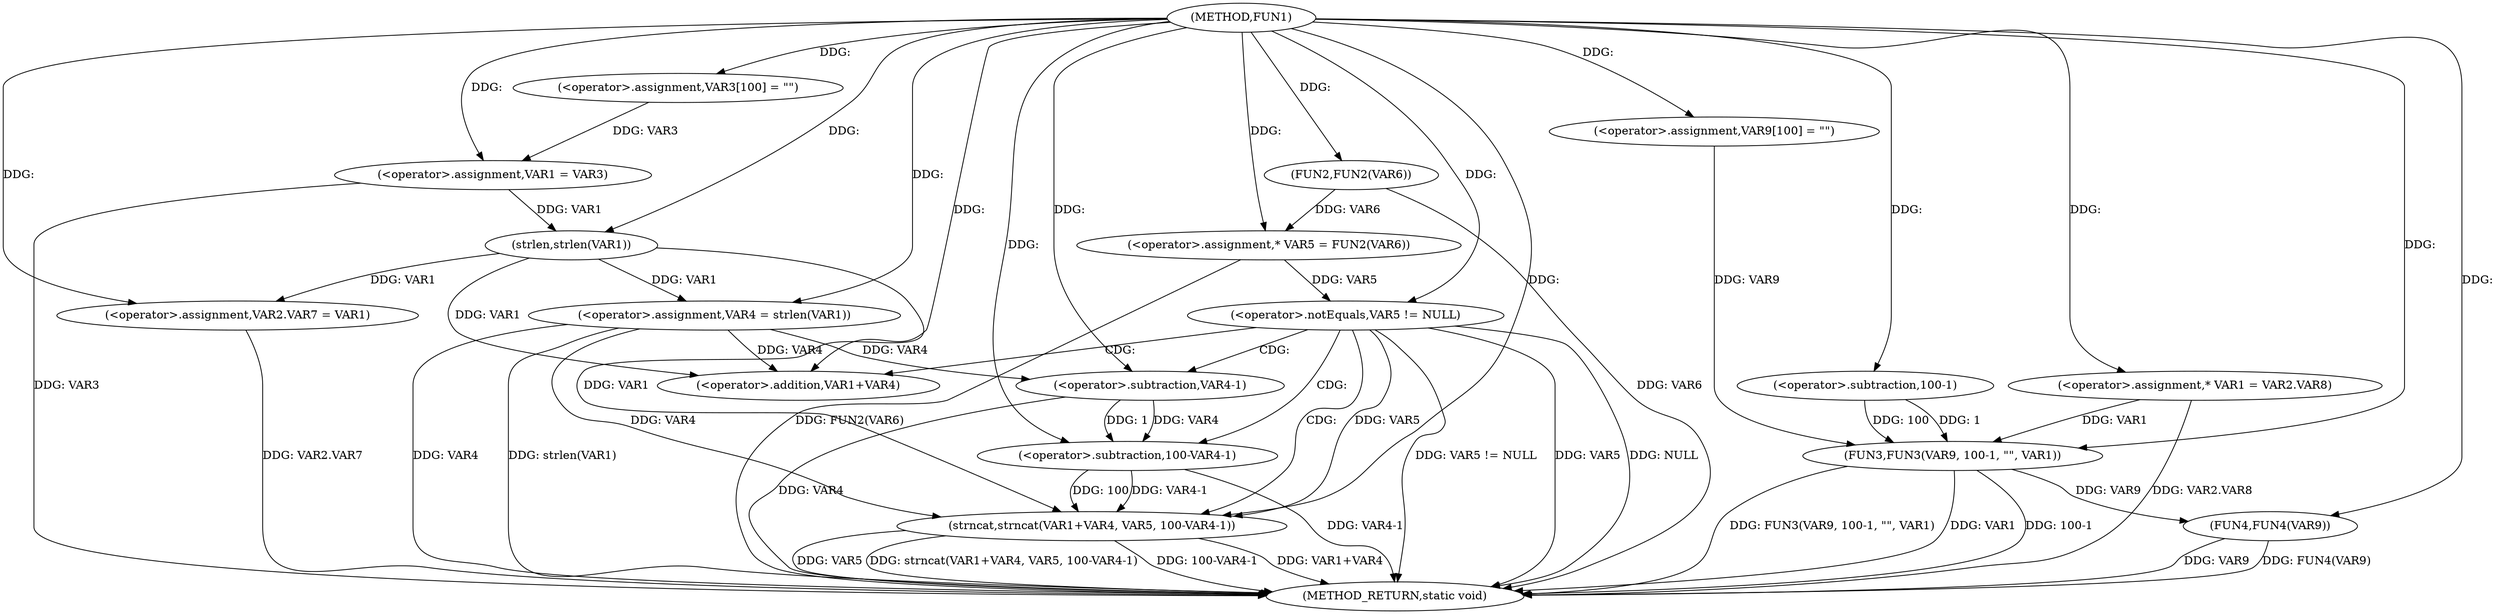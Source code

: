 digraph FUN1 {  
"1000100" [label = "(METHOD,FUN1)" ]
"1000163" [label = "(METHOD_RETURN,static void)" ]
"1000105" [label = "(<operator>.assignment,VAR3[100] = \"\")" ]
"1000108" [label = "(<operator>.assignment,VAR1 = VAR3)" ]
"1000113" [label = "(<operator>.assignment,VAR4 = strlen(VAR1))" ]
"1000115" [label = "(strlen,strlen(VAR1))" ]
"1000118" [label = "(<operator>.assignment,* VAR5 = FUN2(VAR6))" ]
"1000120" [label = "(FUN2,FUN2(VAR6))" ]
"1000123" [label = "(<operator>.notEquals,VAR5 != NULL)" ]
"1000127" [label = "(strncat,strncat(VAR1+VAR4, VAR5, 100-VAR4-1))" ]
"1000128" [label = "(<operator>.addition,VAR1+VAR4)" ]
"1000132" [label = "(<operator>.subtraction,100-VAR4-1)" ]
"1000134" [label = "(<operator>.subtraction,VAR4-1)" ]
"1000137" [label = "(<operator>.assignment,VAR2.VAR7 = VAR1)" ]
"1000144" [label = "(<operator>.assignment,* VAR1 = VAR2.VAR8)" ]
"1000151" [label = "(<operator>.assignment,VAR9[100] = \"\")" ]
"1000154" [label = "(FUN3,FUN3(VAR9, 100-1, \"\", VAR1))" ]
"1000156" [label = "(<operator>.subtraction,100-1)" ]
"1000161" [label = "(FUN4,FUN4(VAR9))" ]
  "1000123" -> "1000163"  [ label = "DDG: NULL"] 
  "1000127" -> "1000163"  [ label = "DDG: strncat(VAR1+VAR4, VAR5, 100-VAR4-1)"] 
  "1000154" -> "1000163"  [ label = "DDG: FUN3(VAR9, 100-1, \"\", VAR1)"] 
  "1000161" -> "1000163"  [ label = "DDG: FUN4(VAR9)"] 
  "1000113" -> "1000163"  [ label = "DDG: VAR4"] 
  "1000154" -> "1000163"  [ label = "DDG: VAR1"] 
  "1000123" -> "1000163"  [ label = "DDG: VAR5 != NULL"] 
  "1000127" -> "1000163"  [ label = "DDG: 100-VAR4-1"] 
  "1000132" -> "1000163"  [ label = "DDG: VAR4-1"] 
  "1000113" -> "1000163"  [ label = "DDG: strlen(VAR1)"] 
  "1000120" -> "1000163"  [ label = "DDG: VAR6"] 
  "1000134" -> "1000163"  [ label = "DDG: VAR4"] 
  "1000108" -> "1000163"  [ label = "DDG: VAR3"] 
  "1000118" -> "1000163"  [ label = "DDG: FUN2(VAR6)"] 
  "1000137" -> "1000163"  [ label = "DDG: VAR2.VAR7"] 
  "1000127" -> "1000163"  [ label = "DDG: VAR1+VAR4"] 
  "1000154" -> "1000163"  [ label = "DDG: 100-1"] 
  "1000161" -> "1000163"  [ label = "DDG: VAR9"] 
  "1000144" -> "1000163"  [ label = "DDG: VAR2.VAR8"] 
  "1000127" -> "1000163"  [ label = "DDG: VAR5"] 
  "1000123" -> "1000163"  [ label = "DDG: VAR5"] 
  "1000100" -> "1000105"  [ label = "DDG: "] 
  "1000105" -> "1000108"  [ label = "DDG: VAR3"] 
  "1000100" -> "1000108"  [ label = "DDG: "] 
  "1000115" -> "1000113"  [ label = "DDG: VAR1"] 
  "1000100" -> "1000113"  [ label = "DDG: "] 
  "1000108" -> "1000115"  [ label = "DDG: VAR1"] 
  "1000100" -> "1000115"  [ label = "DDG: "] 
  "1000120" -> "1000118"  [ label = "DDG: VAR6"] 
  "1000100" -> "1000118"  [ label = "DDG: "] 
  "1000100" -> "1000120"  [ label = "DDG: "] 
  "1000118" -> "1000123"  [ label = "DDG: VAR5"] 
  "1000100" -> "1000123"  [ label = "DDG: "] 
  "1000115" -> "1000127"  [ label = "DDG: VAR1"] 
  "1000100" -> "1000127"  [ label = "DDG: "] 
  "1000113" -> "1000127"  [ label = "DDG: VAR4"] 
  "1000115" -> "1000128"  [ label = "DDG: VAR1"] 
  "1000100" -> "1000128"  [ label = "DDG: "] 
  "1000113" -> "1000128"  [ label = "DDG: VAR4"] 
  "1000123" -> "1000127"  [ label = "DDG: VAR5"] 
  "1000132" -> "1000127"  [ label = "DDG: 100"] 
  "1000132" -> "1000127"  [ label = "DDG: VAR4-1"] 
  "1000100" -> "1000132"  [ label = "DDG: "] 
  "1000134" -> "1000132"  [ label = "DDG: VAR4"] 
  "1000134" -> "1000132"  [ label = "DDG: 1"] 
  "1000100" -> "1000134"  [ label = "DDG: "] 
  "1000113" -> "1000134"  [ label = "DDG: VAR4"] 
  "1000115" -> "1000137"  [ label = "DDG: VAR1"] 
  "1000100" -> "1000137"  [ label = "DDG: "] 
  "1000100" -> "1000144"  [ label = "DDG: "] 
  "1000100" -> "1000151"  [ label = "DDG: "] 
  "1000151" -> "1000154"  [ label = "DDG: VAR9"] 
  "1000100" -> "1000154"  [ label = "DDG: "] 
  "1000156" -> "1000154"  [ label = "DDG: 100"] 
  "1000156" -> "1000154"  [ label = "DDG: 1"] 
  "1000100" -> "1000156"  [ label = "DDG: "] 
  "1000144" -> "1000154"  [ label = "DDG: VAR1"] 
  "1000154" -> "1000161"  [ label = "DDG: VAR9"] 
  "1000100" -> "1000161"  [ label = "DDG: "] 
  "1000123" -> "1000132"  [ label = "CDG: "] 
  "1000123" -> "1000128"  [ label = "CDG: "] 
  "1000123" -> "1000127"  [ label = "CDG: "] 
  "1000123" -> "1000134"  [ label = "CDG: "] 
}
